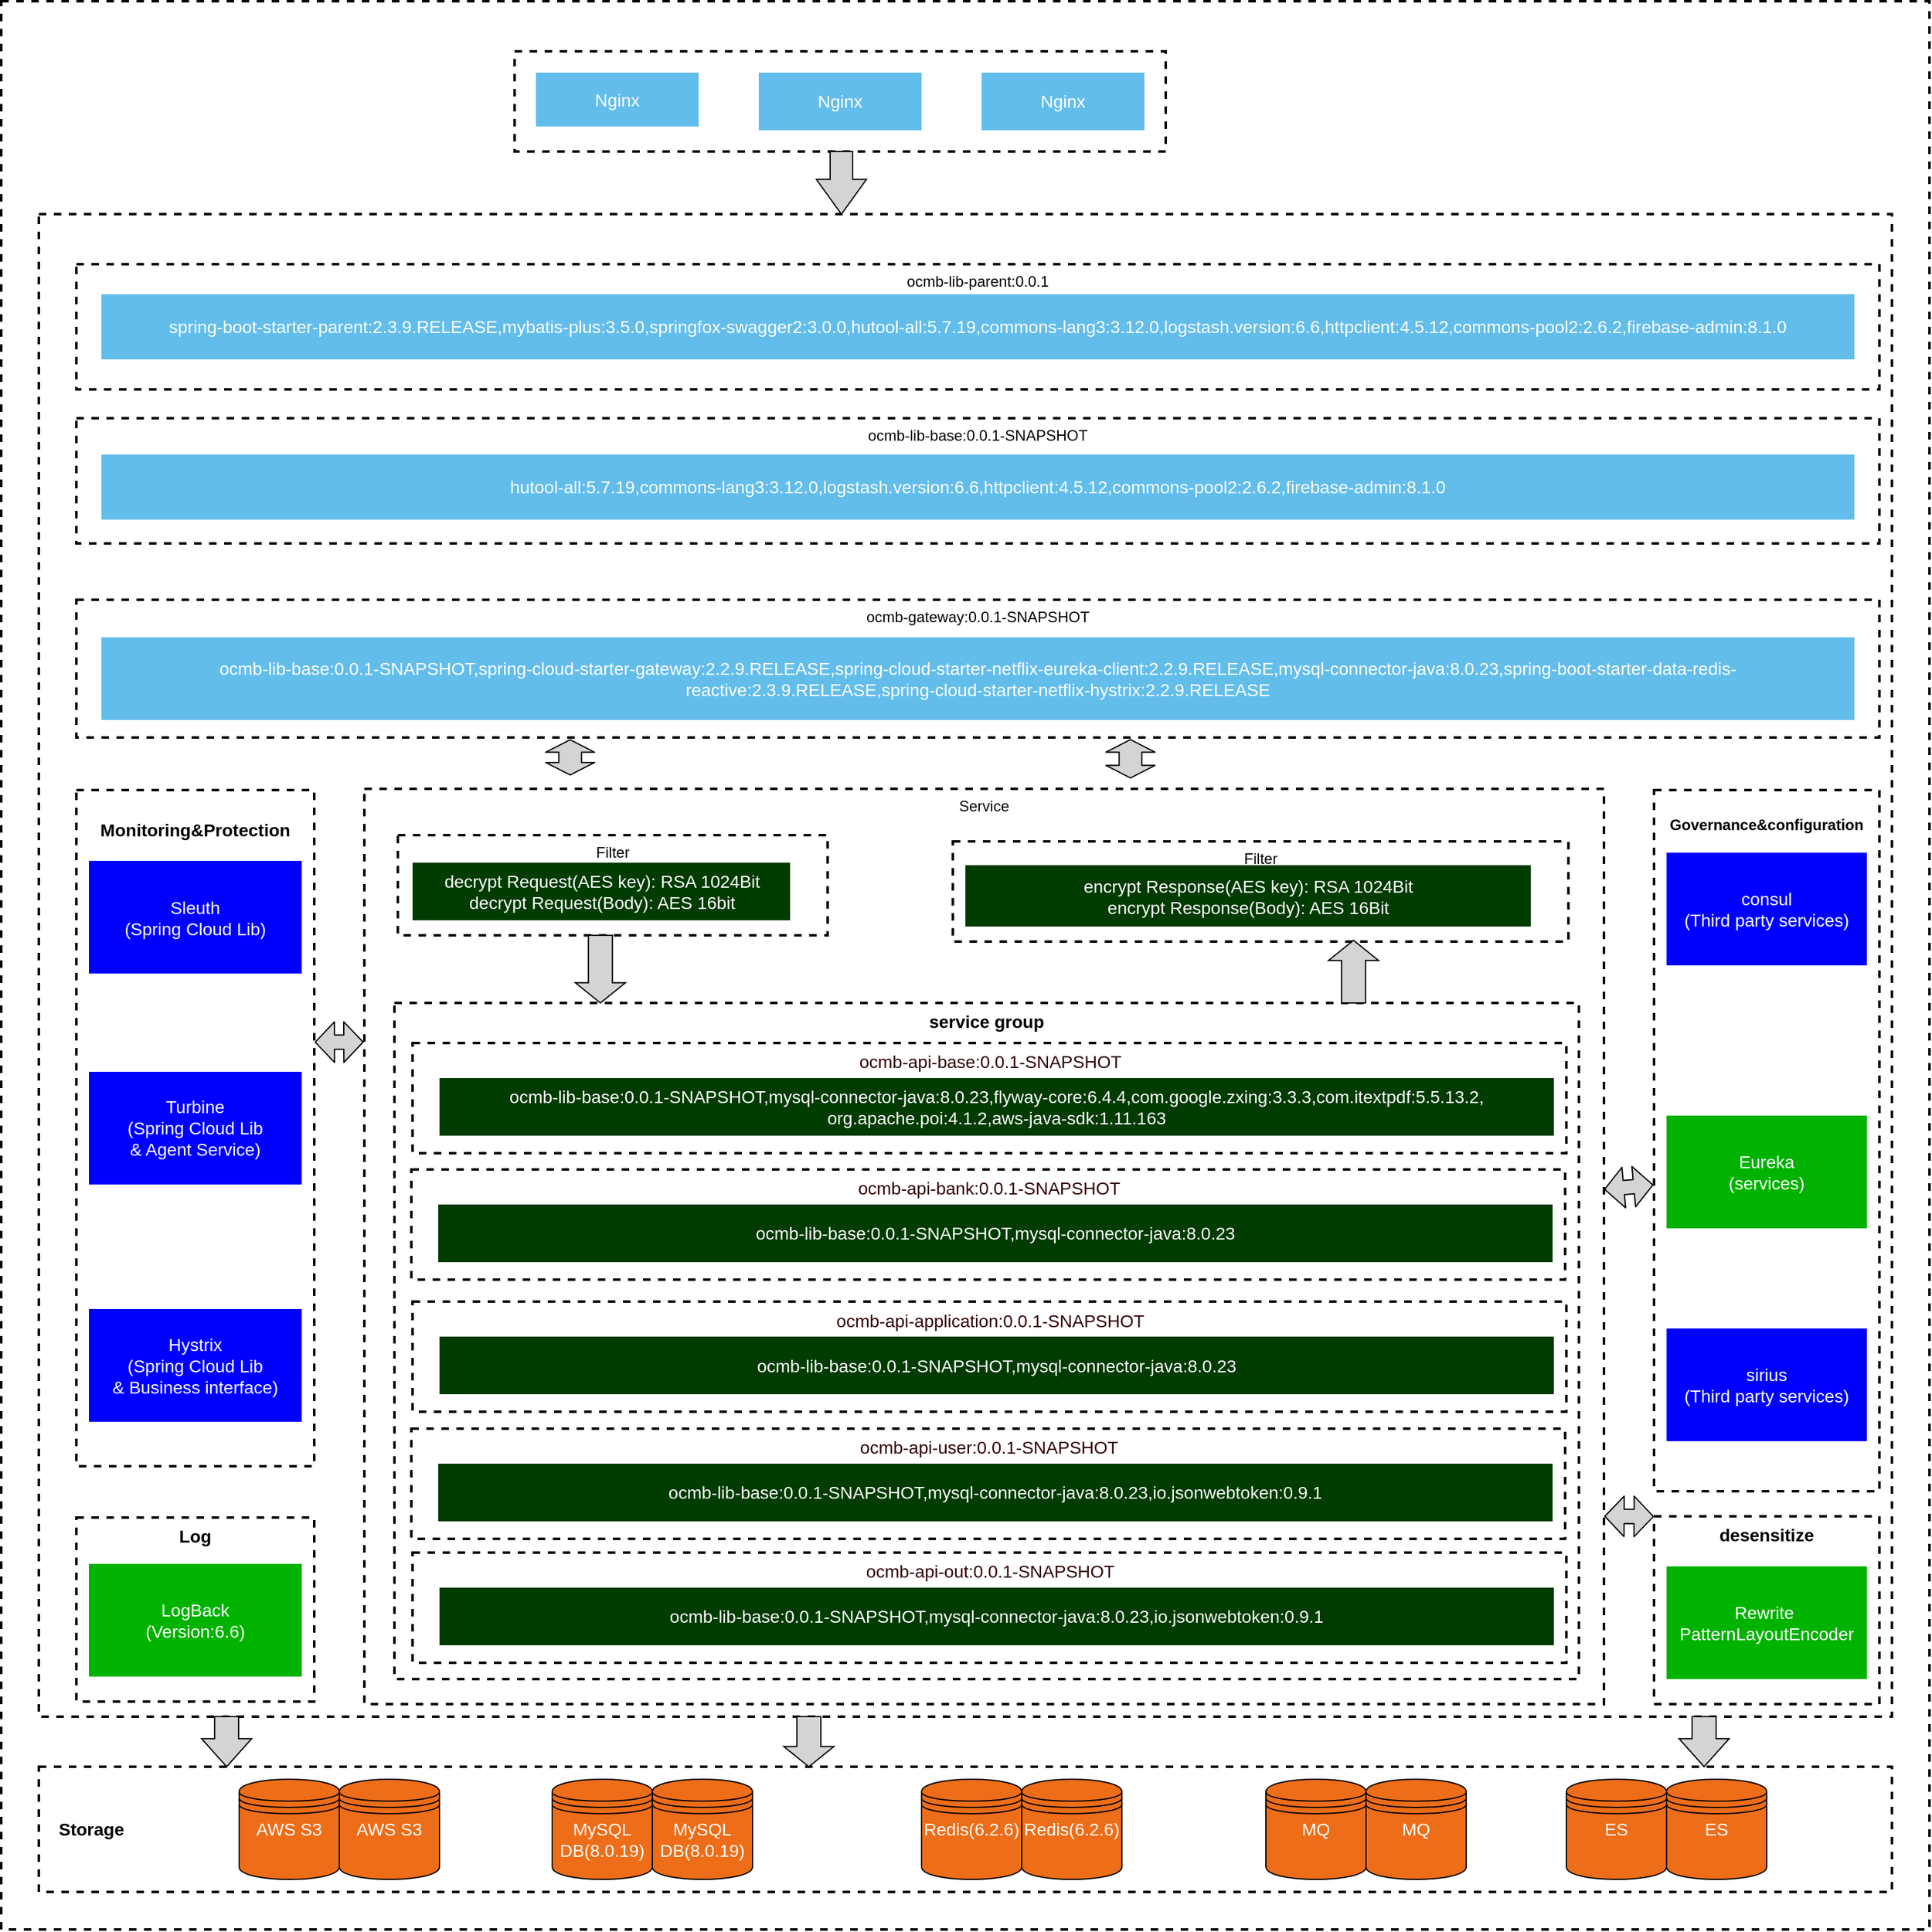 <mxfile version="20.3.7" type="github">
  <diagram id="OInQUNuNO3AYRQuPPQoJ" name="第 1 页">
    <mxGraphModel dx="2749" dy="1496" grid="1" gridSize="10" guides="1" tooltips="1" connect="1" arrows="1" fold="1" page="1" pageScale="1" pageWidth="1100" pageHeight="850" math="0" shadow="0">
      <root>
        <mxCell id="0" />
        <mxCell id="1" parent="0" />
        <mxCell id="YZQJs8RdpB4uuFci1MbI-19" value="" style="rounded=0;whiteSpace=wrap;html=1;dashed=1;strokeWidth=2;fillColor=none;" vertex="1" parent="1">
          <mxGeometry x="30" y="20" width="1540" height="1540" as="geometry" />
        </mxCell>
        <mxCell id="HXH1NVRYo9vW2IFRsBhu-3" value="" style="rounded=0;whiteSpace=wrap;html=1;dashed=1;strokeWidth=2;fillColor=none;" parent="1" vertex="1">
          <mxGeometry x="60" y="190" width="1480" height="1200" as="geometry" />
        </mxCell>
        <mxCell id="HXH1NVRYo9vW2IFRsBhu-28" value="ocmb-lib-base:0.0.1-SNAPSHOT,&lt;span style=&quot;background-color: initial;&quot;&gt;mysql-connector-java:8.0.23&lt;br&gt;&lt;/span&gt;" style="rounded=0;whiteSpace=wrap;html=1;dashed=1;strokeWidth=2;fillColor=#003B00;fontSize=14;fontColor=#FFFFFF;strokeColor=none;" parent="1" vertex="1">
          <mxGeometry x="380" y="1086.5" width="890" height="46" as="geometry" />
        </mxCell>
        <mxCell id="HXH1NVRYo9vW2IFRsBhu-27" value="&lt;font color=&quot;#330000&quot;&gt;&lt;span style=&quot;font-weight: 400;&quot;&gt;ocmb-api-application:0.0.1-SNAPSHOT&lt;/span&gt;&lt;/font&gt;" style="rounded=0;whiteSpace=wrap;html=1;dashed=1;strokeWidth=2;fillColor=none;verticalAlign=top;fontSize=14;fontStyle=1" parent="1" vertex="1">
          <mxGeometry x="358.5" y="1058.5" width="921.5" height="88" as="geometry" />
        </mxCell>
        <mxCell id="HXH1NVRYo9vW2IFRsBhu-19" value="&lt;span style=&quot;font-weight: 400;&quot;&gt;Service&lt;/span&gt;" style="rounded=0;whiteSpace=wrap;html=1;dashed=1;strokeWidth=2;fillColor=none;verticalAlign=top;fontStyle=1" parent="1" vertex="1">
          <mxGeometry x="320" y="649" width="990" height="731" as="geometry" />
        </mxCell>
        <mxCell id="HXH1NVRYo9vW2IFRsBhu-17" value="&lt;span style=&quot;font-weight: 400;&quot;&gt;ocmb-gateway:0.0.1-SNAPSHOT&lt;/span&gt;" style="rounded=0;whiteSpace=wrap;html=1;dashed=1;strokeWidth=2;fillColor=none;verticalAlign=top;fontStyle=1" parent="1" vertex="1">
          <mxGeometry x="90" y="498" width="1440" height="110" as="geometry" />
        </mxCell>
        <mxCell id="HXH1NVRYo9vW2IFRsBhu-16" value="&lt;span style=&quot;font-weight: 400;&quot;&gt;ocmb-lib-parent:0.0.1&lt;/span&gt;" style="rounded=0;whiteSpace=wrap;html=1;dashed=1;strokeWidth=2;fillColor=none;verticalAlign=top;fontStyle=1" parent="1" vertex="1">
          <mxGeometry x="90" y="230" width="1440" height="100" as="geometry" />
        </mxCell>
        <mxCell id="HXH1NVRYo9vW2IFRsBhu-15" value="&lt;span style=&quot;font-weight: 400;&quot;&gt;ocmb-lib-base:0.0.1-SNAPSHOT&lt;/span&gt;" style="rounded=0;whiteSpace=wrap;html=1;dashed=1;strokeWidth=2;fillColor=none;verticalAlign=top;fontStyle=1" parent="1" vertex="1">
          <mxGeometry x="90" y="353" width="1440" height="100" as="geometry" />
        </mxCell>
        <mxCell id="dbITkS7-5qgyu-br_rXh-1" value="&lt;br style=&quot;font-size: 14px;&quot;&gt;&lt;div&gt;Monitoring&amp;amp;&lt;span style=&quot;background-color: initial;&quot;&gt;Protection&lt;/span&gt;&lt;/div&gt;" style="rounded=0;whiteSpace=wrap;html=1;dashed=1;strokeWidth=2;fillColor=none;verticalAlign=top;fontSize=14;fontStyle=1" parent="1" vertex="1">
          <mxGeometry x="90" y="650" width="190" height="540" as="geometry" />
        </mxCell>
        <mxCell id="dbITkS7-5qgyu-br_rXh-2" value="" style="rounded=0;whiteSpace=wrap;html=1;dashed=1;strokeWidth=2;fillColor=none;" parent="1" vertex="1">
          <mxGeometry x="440" y="60" width="520" height="80" as="geometry" />
        </mxCell>
        <mxCell id="dbITkS7-5qgyu-br_rXh-4" value="&lt;br&gt;&lt;div&gt;Governance&amp;amp;configuration&lt;/div&gt;" style="rounded=0;whiteSpace=wrap;html=1;dashed=1;strokeWidth=2;fillColor=none;verticalAlign=top;fontStyle=1" parent="1" vertex="1">
          <mxGeometry x="1350" y="650" width="180" height="560" as="geometry" />
        </mxCell>
        <mxCell id="dbITkS7-5qgyu-br_rXh-6" value="　Storage" style="rounded=0;whiteSpace=wrap;html=1;dashed=1;strokeWidth=2;fillColor=none;align=left;fontSize=14;fontStyle=1" parent="1" vertex="1">
          <mxGeometry x="60" y="1430" width="1480" height="100" as="geometry" />
        </mxCell>
        <mxCell id="dbITkS7-5qgyu-br_rXh-8" value="service group" style="rounded=0;whiteSpace=wrap;html=1;dashed=1;strokeWidth=2;fillColor=none;verticalAlign=top;fontSize=14;fontStyle=1" parent="1" vertex="1">
          <mxGeometry x="344" y="820" width="946" height="540" as="geometry" />
        </mxCell>
        <mxCell id="dbITkS7-5qgyu-br_rXh-11" value="Sleuth&lt;br&gt;(Spring Cloud Lib)" style="rounded=0;whiteSpace=wrap;html=1;dashed=1;strokeWidth=2;fillColor=#0000FF;fontSize=14;strokeColor=none;fontColor=#FFFFFF;" parent="1" vertex="1">
          <mxGeometry x="100" y="706.5" width="170" height="90" as="geometry" />
        </mxCell>
        <mxCell id="dbITkS7-5qgyu-br_rXh-12" value="Turbine&lt;br&gt;(Spring Cloud Lib&lt;br&gt;&amp;amp; Agent Service)" style="rounded=0;whiteSpace=wrap;html=1;dashed=1;strokeWidth=2;fillColor=#0000FF;fontSize=14;strokeColor=none;fontColor=#FFFFFF;" parent="1" vertex="1">
          <mxGeometry x="100" y="875" width="170" height="90" as="geometry" />
        </mxCell>
        <mxCell id="dbITkS7-5qgyu-br_rXh-13" value="Hystrix&lt;br&gt;(Spring Cloud Lib&lt;br&gt;&amp;amp;&amp;nbsp;&lt;span style=&quot;background-color: initial;&quot;&gt;Business interface&lt;/span&gt;)" style="rounded=0;whiteSpace=wrap;html=1;dashed=1;strokeWidth=2;fillColor=#0000FF;fontSize=14;strokeColor=none;fontColor=#FFFFFF;" parent="1" vertex="1">
          <mxGeometry x="100" y="1064.5" width="170" height="90" as="geometry" />
        </mxCell>
        <mxCell id="dbITkS7-5qgyu-br_rXh-24" value="&lt;div&gt;ocmb-lib-base:0.0.1-SNAPSHOT,&lt;span style=&quot;background-color: initial;&quot;&gt;spring-cloud-starter-gateway:2.2.9.RELEASE,&lt;/span&gt;&lt;span style=&quot;background-color: initial;&quot;&gt;spring-cloud-starter-netflix-eureka-client:2.2.9.RELEASE,&lt;/span&gt;&lt;span style=&quot;background-color: initial;&quot;&gt;mysql-connector-java:8.0.23,&lt;/span&gt;&lt;span style=&quot;background-color: initial;&quot;&gt;spring-boot-starter-data-redis-reactive:2.3.9.RELEASE,&lt;/span&gt;&lt;span style=&quot;background-color: initial;&quot;&gt;spring-cloud-starter-netflix-hystrix:2.2.9.RELEASE&lt;/span&gt;&lt;/div&gt;" style="rounded=0;whiteSpace=wrap;html=1;dashed=1;strokeWidth=2;fillColor=#63BDEB;fontSize=14;fontColor=#FFFFFF;strokeColor=none;" parent="1" vertex="1">
          <mxGeometry x="110" y="528" width="1400" height="66" as="geometry" />
        </mxCell>
        <mxCell id="dbITkS7-5qgyu-br_rXh-26" value="Nginx&lt;br&gt;" style="rounded=0;whiteSpace=wrap;html=1;dashed=1;strokeWidth=2;fillColor=#63BDEB;fontSize=14;fontColor=#FFFFFF;strokeColor=none;" parent="1" vertex="1">
          <mxGeometry x="457" y="77" width="130" height="43" as="geometry" />
        </mxCell>
        <mxCell id="dbITkS7-5qgyu-br_rXh-27" value="Nginx" style="rounded=0;whiteSpace=wrap;html=1;dashed=1;strokeWidth=2;fillColor=#63BDEB;fontSize=14;fontColor=#FFFFFF;strokeColor=none;" parent="1" vertex="1">
          <mxGeometry x="635" y="77" width="130" height="46" as="geometry" />
        </mxCell>
        <mxCell id="dbITkS7-5qgyu-br_rXh-28" value="Nginx" style="rounded=0;whiteSpace=wrap;html=1;dashed=1;strokeWidth=2;fillColor=#63BDEB;fontSize=14;fontColor=#FFFFFF;strokeColor=none;" parent="1" vertex="1">
          <mxGeometry x="813" y="77" width="130" height="46" as="geometry" />
        </mxCell>
        <mxCell id="dbITkS7-5qgyu-br_rXh-33" value="consul&lt;br&gt;&lt;div&gt;(Third party services)&lt;/div&gt;" style="rounded=0;whiteSpace=wrap;html=1;dashed=1;strokeWidth=2;fillColor=#0000FF;fontSize=14;strokeColor=none;fontColor=#FFFFFF;" parent="1" vertex="1">
          <mxGeometry x="1360" y="700" width="160" height="90" as="geometry" />
        </mxCell>
        <mxCell id="dbITkS7-5qgyu-br_rXh-34" value="Eureka&lt;br&gt;&lt;div&gt;(services)&lt;/div&gt;" style="rounded=0;whiteSpace=wrap;html=1;dashed=1;strokeWidth=2;fillColor=#00B300;fontSize=14;strokeColor=none;fontColor=#FFFFFF;" parent="1" vertex="1">
          <mxGeometry x="1360" y="910" width="160" height="90" as="geometry" />
        </mxCell>
        <mxCell id="dbITkS7-5qgyu-br_rXh-35" value="&lt;div&gt;sirius&lt;/div&gt;&lt;div&gt;(Third party services)&lt;/div&gt;" style="rounded=0;whiteSpace=wrap;html=1;dashed=1;strokeWidth=2;fillColor=#0000FF;fontSize=14;strokeColor=none;fontColor=#FFFFFF;" parent="1" vertex="1">
          <mxGeometry x="1360" y="1080" width="160" height="90" as="geometry" />
        </mxCell>
        <mxCell id="dbITkS7-5qgyu-br_rXh-48" value="" style="group" parent="1" vertex="1" connectable="0">
          <mxGeometry x="220" y="1440" width="160" height="80" as="geometry" />
        </mxCell>
        <mxCell id="dbITkS7-5qgyu-br_rXh-49" value="AWS S3" style="shape=datastore;whiteSpace=wrap;html=1;strokeWidth=1;fillColor=#ED6D18;fontSize=14;fontColor=#FFFFFF;verticalAlign=top;" parent="dbITkS7-5qgyu-br_rXh-48" vertex="1">
          <mxGeometry width="80" height="80" as="geometry" />
        </mxCell>
        <mxCell id="dbITkS7-5qgyu-br_rXh-50" value="AWS S3" style="shape=datastore;whiteSpace=wrap;html=1;strokeWidth=1;fillColor=#ED6D18;fontSize=14;fontColor=#FFFFFF;verticalAlign=top;" parent="dbITkS7-5qgyu-br_rXh-48" vertex="1">
          <mxGeometry x="80" width="80" height="80" as="geometry" />
        </mxCell>
        <mxCell id="dbITkS7-5qgyu-br_rXh-51" value="" style="shape=flexArrow;endArrow=classic;startArrow=classic;html=1;fontSize=14;fontColor=#FFFFFF;width=18.14;startSize=2.989;endSize=2.989;exitX=0.166;exitY=-0.001;exitDx=0;exitDy=0;exitPerimeter=0;entryX=0.166;entryY=1.003;entryDx=0;entryDy=0;entryPerimeter=0;fillColor=#D4D4D4;" parent="1" edge="1">
          <mxGeometry width="50" height="50" relative="1" as="geometry">
            <mxPoint x="484.34" y="638.458" as="sourcePoint" />
            <mxPoint x="484.34" y="609.33" as="targetPoint" />
          </mxGeometry>
        </mxCell>
        <mxCell id="dbITkS7-5qgyu-br_rXh-52" value="" style="shape=flexArrow;endArrow=classic;startArrow=classic;html=1;fontSize=14;fontColor=#FFFFFF;width=18.14;startSize=2.989;endSize=2.989;exitX=0.166;exitY=-0.001;exitDx=0;exitDy=0;exitPerimeter=0;entryX=0.166;entryY=1.003;entryDx=0;entryDy=0;entryPerimeter=0;fillColor=#D4D4D4;" parent="1" edge="1">
          <mxGeometry width="50" height="50" relative="1" as="geometry">
            <mxPoint x="931.84" y="640.76" as="sourcePoint" />
            <mxPoint x="931.84" y="609.24" as="targetPoint" />
          </mxGeometry>
        </mxCell>
        <mxCell id="dbITkS7-5qgyu-br_rXh-53" value="" style="shape=flexArrow;endArrow=classic;startArrow=classic;html=1;fontSize=14;fontColor=#FFFFFF;width=11.395;startSize=4.8;endSize=4.8;fillColor=#D4D4D4;exitX=-0.002;exitY=0.563;exitDx=0;exitDy=0;exitPerimeter=0;" parent="1" source="dbITkS7-5qgyu-br_rXh-4" edge="1" target="HXH1NVRYo9vW2IFRsBhu-19">
          <mxGeometry width="50" height="50" relative="1" as="geometry">
            <mxPoint x="1329.84" y="881.26" as="sourcePoint" />
            <mxPoint x="1310.74" y="898.06" as="targetPoint" />
          </mxGeometry>
        </mxCell>
        <mxCell id="dbITkS7-5qgyu-br_rXh-54" value="" style="shape=flexArrow;endArrow=classic;startArrow=classic;html=1;fontSize=14;fontColor=#FFFFFF;width=11.395;startSize=4.8;endSize=4.8;exitX=0;exitY=0.459;exitDx=0;exitDy=0;exitPerimeter=0;entryX=1.001;entryY=0.441;entryDx=0;entryDy=0;entryPerimeter=0;fillColor=#D4D4D4;" parent="1" edge="1">
          <mxGeometry width="50" height="50" relative="1" as="geometry">
            <mxPoint x="319.5" y="851.23" as="sourcePoint" />
            <mxPoint x="280.24" y="851.34" as="targetPoint" />
          </mxGeometry>
        </mxCell>
        <mxCell id="dbITkS7-5qgyu-br_rXh-55" value="" style="html=1;shadow=0;dashed=0;align=center;verticalAlign=middle;shape=mxgraph.arrows2.arrow;dy=0.52;dx=22.43;direction=south;notch=0;strokeWidth=1;fillColor=#D4D4D4;fontSize=14;fontColor=#FFFFFF;" parent="1" vertex="1">
          <mxGeometry x="190" y="1390" width="40" height="40" as="geometry" />
        </mxCell>
        <mxCell id="dbITkS7-5qgyu-br_rXh-57" value="" style="html=1;shadow=0;dashed=0;align=center;verticalAlign=middle;shape=mxgraph.arrows2.arrow;dy=0.52;dx=22.43;direction=south;notch=0;strokeWidth=1;fillColor=#D4D4D4;fontSize=14;fontColor=#FFFFFF;" parent="1" vertex="1">
          <mxGeometry x="1370" y="1390" width="40" height="40" as="geometry" />
        </mxCell>
        <mxCell id="dbITkS7-5qgyu-br_rXh-58" value="" style="html=1;shadow=0;dashed=0;align=center;verticalAlign=middle;shape=mxgraph.arrows2.arrow;dy=0.52;dx=16.13;direction=south;notch=0;strokeWidth=1;fillColor=#D4D4D4;fontSize=14;fontColor=#FFFFFF;" parent="1" vertex="1">
          <mxGeometry x="655" y="1390" width="40" height="40" as="geometry" />
        </mxCell>
        <mxCell id="dbITkS7-5qgyu-br_rXh-60" value="" style="html=1;shadow=0;dashed=0;align=center;verticalAlign=middle;shape=mxgraph.arrows2.arrow;dy=0.55;dx=27.77;direction=south;notch=0;strokeWidth=1;fillColor=#D4D4D4;fontSize=14;fontColor=#FFFFFF;" parent="1" vertex="1">
          <mxGeometry x="681" y="140" width="40" height="50" as="geometry" />
        </mxCell>
        <mxCell id="K9CEAwhTjPx3oAWJmysk-20" value="Log" style="rounded=0;whiteSpace=wrap;html=1;dashed=1;strokeWidth=2;fillColor=none;verticalAlign=top;fontSize=14;fontStyle=1" parent="1" vertex="1">
          <mxGeometry x="90" y="1231" width="190" height="147" as="geometry" />
        </mxCell>
        <mxCell id="K9CEAwhTjPx3oAWJmysk-21" value="LogBack&lt;br&gt;(Version:6.6)" style="rounded=0;whiteSpace=wrap;html=1;dashed=1;strokeWidth=2;fillColor=#00B300;fontSize=14;strokeColor=none;fontColor=#FFFFFF;" parent="1" vertex="1">
          <mxGeometry x="100" y="1268" width="170" height="90" as="geometry" />
        </mxCell>
        <mxCell id="K9CEAwhTjPx3oAWJmysk-22" value="desensitize" style="rounded=0;whiteSpace=wrap;html=1;dashed=1;strokeWidth=2;fillColor=none;verticalAlign=top;fontSize=14;fontStyle=1" parent="1" vertex="1">
          <mxGeometry x="1350" y="1230" width="180" height="150" as="geometry" />
        </mxCell>
        <mxCell id="K9CEAwhTjPx3oAWJmysk-23" value="Rewrite&amp;nbsp;&lt;br&gt;PatternLayoutEncoder" style="rounded=0;whiteSpace=wrap;html=1;dashed=1;strokeWidth=2;fillColor=#00B300;fontSize=14;strokeColor=none;fontColor=#FFFFFF;" parent="1" vertex="1">
          <mxGeometry x="1360" y="1270" width="160" height="90" as="geometry" />
        </mxCell>
        <mxCell id="BRsfUav_ogNymGtZFSJZ-2" value="" style="shape=flexArrow;endArrow=classic;startArrow=classic;html=1;fontSize=14;fontColor=#FFFFFF;width=11.395;startSize=4.8;endSize=4.8;entryX=1;entryY=0.25;entryDx=0;entryDy=0;fillColor=#D4D4D4;exitX=-0.002;exitY=0.563;exitDx=0;exitDy=0;exitPerimeter=0;" parent="1" edge="1">
          <mxGeometry width="50" height="50" relative="1" as="geometry">
            <mxPoint x="1350" y="1230.2" as="sourcePoint" />
            <mxPoint x="1310.22" y="1230" as="targetPoint" />
          </mxGeometry>
        </mxCell>
        <mxCell id="HXH1NVRYo9vW2IFRsBhu-4" value="spring-boot-starter-parent:2.3.9.RELEASE,mybatis-plus:3.5.0,springfox-swagger2:3.0.0,&lt;span style=&quot;background-color: initial;&quot;&gt;hutool-all:5.7.19,&lt;/span&gt;&lt;span style=&quot;background-color: initial;&quot;&gt;commons-lang3:3.12.0,&lt;/span&gt;&lt;span style=&quot;background-color: initial;&quot;&gt;logstash.version:6.6,&lt;/span&gt;&lt;span style=&quot;background-color: initial;&quot;&gt;httpclient:4.5.12,&lt;/span&gt;&lt;span style=&quot;background-color: initial;&quot;&gt;commons-pool2:2.6.2,&lt;/span&gt;&lt;span style=&quot;background-color: initial;&quot;&gt;firebase-admin:8.1.0&lt;/span&gt;&lt;span style=&quot;background-color: initial;&quot;&gt;&lt;br&gt;&lt;/span&gt;" style="rounded=0;whiteSpace=wrap;html=1;dashed=1;strokeWidth=2;fillColor=#63BDEB;fontSize=14;fontColor=#FFFFFF;strokeColor=none;" parent="1" vertex="1">
          <mxGeometry x="110" y="254" width="1400" height="52" as="geometry" />
        </mxCell>
        <mxCell id="HXH1NVRYo9vW2IFRsBhu-11" value="&lt;span style=&quot;background-color: initial;&quot;&gt;hutool-all:5.7.19,&lt;/span&gt;&lt;span style=&quot;background-color: initial;&quot;&gt;commons-lang3:3.12.0,&lt;/span&gt;&lt;span style=&quot;background-color: initial;&quot;&gt;logstash.version:6.6,&lt;/span&gt;&lt;span style=&quot;background-color: initial;&quot;&gt;httpclient:4.5.12,&lt;/span&gt;&lt;span style=&quot;background-color: initial;&quot;&gt;commons-pool2:2.6.2,&lt;/span&gt;&lt;span style=&quot;background-color: initial;&quot;&gt;firebase-admin:8.1.0&lt;/span&gt;&lt;span style=&quot;background-color: initial;&quot;&gt;&lt;br&gt;&lt;/span&gt;" style="rounded=0;whiteSpace=wrap;html=1;dashed=1;strokeWidth=2;fillColor=#63BDEB;fontSize=14;fontColor=#FFFFFF;strokeColor=none;" parent="1" vertex="1">
          <mxGeometry x="110" y="382" width="1400" height="52" as="geometry" />
        </mxCell>
        <mxCell id="HXH1NVRYo9vW2IFRsBhu-18" value="&lt;span style=&quot;font-weight: 400;&quot;&gt;Filter&lt;/span&gt;" style="rounded=0;whiteSpace=wrap;html=1;dashed=1;strokeWidth=2;fillColor=none;verticalAlign=top;fontStyle=1" parent="1" vertex="1">
          <mxGeometry x="346.75" y="686" width="343.25" height="80" as="geometry" />
        </mxCell>
        <mxCell id="K9CEAwhTjPx3oAWJmysk-11" value="&lt;div&gt;decrypt Request(AES key): RSA 1024Bit&lt;/div&gt;&lt;div&gt;decrypt Request(Body): AES 16bit&lt;/div&gt;" style="rounded=0;whiteSpace=wrap;html=1;dashed=1;strokeWidth=2;fillColor=#003B00;fontSize=14;fontColor=#FFFFFF;strokeColor=none;" parent="1" vertex="1">
          <mxGeometry x="358.5" y="708" width="301.5" height="46" as="geometry" />
        </mxCell>
        <mxCell id="HXH1NVRYo9vW2IFRsBhu-20" value="&lt;span style=&quot;font-weight: 400;&quot;&gt;Filter&lt;/span&gt;" style="rounded=0;whiteSpace=wrap;html=1;dashed=1;strokeWidth=2;fillColor=none;verticalAlign=top;fontStyle=1" parent="1" vertex="1">
          <mxGeometry x="790" y="691" width="491.63" height="80" as="geometry" />
        </mxCell>
        <mxCell id="HXH1NVRYo9vW2IFRsBhu-21" value="&lt;div&gt;encrypt Response(AES key): RSA 1024Bit&lt;/div&gt;&lt;div&gt;encrypt Response(Body): AES 16Bit&lt;/div&gt;" style="rounded=0;whiteSpace=wrap;html=1;dashed=1;strokeWidth=2;fillColor=#003B00;fontSize=14;fontColor=#FFFFFF;strokeColor=none;" parent="1" vertex="1">
          <mxGeometry x="800" y="710" width="451.63" height="49" as="geometry" />
        </mxCell>
        <mxCell id="HXH1NVRYo9vW2IFRsBhu-22" value="" style="html=1;shadow=0;dashed=0;align=center;verticalAlign=middle;shape=mxgraph.arrows2.arrow;dy=0.52;dx=16.13;direction=south;notch=0;strokeWidth=1;fillColor=#D4D4D4;fontSize=14;fontColor=#FFFFFF;" parent="1" vertex="1">
          <mxGeometry x="488.5" y="766" width="40" height="54" as="geometry" />
        </mxCell>
        <mxCell id="HXH1NVRYo9vW2IFRsBhu-23" value="" style="html=1;shadow=0;dashed=0;align=center;verticalAlign=middle;shape=mxgraph.arrows2.arrow;dy=0.52;dx=16.13;direction=south;notch=0;strokeWidth=1;fillColor=#D4D4D4;fontSize=14;fontColor=#FFFFFF;rotation=-180;" parent="1" vertex="1">
          <mxGeometry x="1090.01" y="770" width="40" height="50" as="geometry" />
        </mxCell>
        <mxCell id="HXH1NVRYo9vW2IFRsBhu-24" value="&lt;font color=&quot;#330000&quot;&gt;&lt;span style=&quot;font-weight: 400;&quot;&gt;ocmb-api-base:0.0.1-SNAPSHOT&lt;/span&gt;&lt;/font&gt;" style="rounded=0;whiteSpace=wrap;html=1;dashed=1;strokeWidth=2;fillColor=none;verticalAlign=top;fontSize=14;fontStyle=1" parent="1" vertex="1">
          <mxGeometry x="358.5" y="852" width="921.5" height="88" as="geometry" />
        </mxCell>
        <mxCell id="dbITkS7-5qgyu-br_rXh-14" value="&lt;div&gt;ocmb-lib-base:0.0.1-SNAPSHOT,&lt;span style=&quot;background-color: initial;&quot;&gt;mysql-connector-java:8.0.23,&lt;/span&gt;&lt;span style=&quot;background-color: initial;&quot;&gt;flyway-core:6.4.4,&lt;/span&gt;&lt;span style=&quot;background-color: initial;&quot;&gt;com.google.zxing:3.3.3,&lt;/span&gt;&lt;span style=&quot;background-color: initial;&quot;&gt;com.itextpdf:5.5.13.2,&lt;/span&gt;&lt;/div&gt;&lt;div&gt;org.apache.poi:4.1.2,&lt;span style=&quot;background-color: initial;&quot;&gt;aws-java-sdk:1.11.163&lt;/span&gt;&lt;/div&gt;" style="rounded=0;whiteSpace=wrap;html=1;dashed=1;strokeWidth=2;fillColor=#003B00;fontSize=14;fontColor=#FFFFFF;strokeColor=none;" parent="1" vertex="1">
          <mxGeometry x="380" y="880" width="890" height="46" as="geometry" />
        </mxCell>
        <mxCell id="HXH1NVRYo9vW2IFRsBhu-25" value="&lt;font color=&quot;#330000&quot;&gt;&lt;span style=&quot;font-weight: 400;&quot;&gt;ocmb-api-bank:0.0.1-SNAPSHOT&lt;/span&gt;&lt;/font&gt;" style="rounded=0;whiteSpace=wrap;html=1;dashed=1;strokeWidth=2;fillColor=none;verticalAlign=top;fontSize=14;fontStyle=1" parent="1" vertex="1">
          <mxGeometry x="357.5" y="953" width="921.5" height="88" as="geometry" />
        </mxCell>
        <mxCell id="HXH1NVRYo9vW2IFRsBhu-26" value="ocmb-lib-base:0.0.1-SNAPSHOT,&lt;span style=&quot;background-color: initial;&quot;&gt;mysql-connector-java:8.0.23&lt;br&gt;&lt;/span&gt;" style="rounded=0;whiteSpace=wrap;html=1;dashed=1;strokeWidth=2;fillColor=#003B00;fontSize=14;fontColor=#FFFFFF;strokeColor=none;" parent="1" vertex="1">
          <mxGeometry x="379" y="981" width="890" height="46" as="geometry" />
        </mxCell>
        <mxCell id="YZQJs8RdpB4uuFci1MbI-2" value="&lt;font color=&quot;#330000&quot;&gt;&lt;span style=&quot;font-weight: 400;&quot;&gt;ocmb-api-user:0.0.1-SNAPSHOT&lt;/span&gt;&lt;/font&gt;" style="rounded=0;whiteSpace=wrap;html=1;dashed=1;strokeWidth=2;fillColor=none;verticalAlign=top;fontSize=14;fontStyle=1" vertex="1" parent="1">
          <mxGeometry x="357.5" y="1160" width="921.5" height="88" as="geometry" />
        </mxCell>
        <mxCell id="YZQJs8RdpB4uuFci1MbI-1" value="ocmb-lib-base:0.0.1-SNAPSHOT,&lt;span style=&quot;background-color: initial;&quot;&gt;mysql-connector-java:8.0.23,io.jsonwebtoken:0.9.1&lt;br&gt;&lt;/span&gt;" style="rounded=0;whiteSpace=wrap;html=1;dashed=1;strokeWidth=2;fillColor=#003B00;fontSize=14;fontColor=#FFFFFF;strokeColor=none;" vertex="1" parent="1">
          <mxGeometry x="379" y="1188" width="890" height="46" as="geometry" />
        </mxCell>
        <mxCell id="YZQJs8RdpB4uuFci1MbI-3" value="&lt;font color=&quot;#330000&quot;&gt;&lt;span style=&quot;font-weight: 400;&quot;&gt;ocmb-api-out:0.0.1-SNAPSHOT&lt;/span&gt;&lt;/font&gt;" style="rounded=0;whiteSpace=wrap;html=1;dashed=1;strokeWidth=2;fillColor=none;verticalAlign=top;fontSize=14;fontStyle=1" vertex="1" parent="1">
          <mxGeometry x="358.5" y="1259" width="921.5" height="88" as="geometry" />
        </mxCell>
        <mxCell id="YZQJs8RdpB4uuFci1MbI-4" value="ocmb-lib-base:0.0.1-SNAPSHOT,&lt;span style=&quot;background-color: initial;&quot;&gt;mysql-connector-java:8.0.23,io.jsonwebtoken:0.9.1&lt;br&gt;&lt;/span&gt;" style="rounded=0;whiteSpace=wrap;html=1;dashed=1;strokeWidth=2;fillColor=#003B00;fontSize=14;fontColor=#FFFFFF;strokeColor=none;" vertex="1" parent="1">
          <mxGeometry x="380" y="1287" width="890" height="46" as="geometry" />
        </mxCell>
        <mxCell id="YZQJs8RdpB4uuFci1MbI-5" value="" style="group" vertex="1" connectable="0" parent="1">
          <mxGeometry x="470" y="1440" width="160" height="80" as="geometry" />
        </mxCell>
        <mxCell id="YZQJs8RdpB4uuFci1MbI-6" value="MySQL&lt;br&gt;DB(8.0.19)" style="shape=datastore;whiteSpace=wrap;html=1;strokeWidth=1;fillColor=#ED6D18;fontSize=14;fontColor=#FFFFFF;verticalAlign=top;" vertex="1" parent="YZQJs8RdpB4uuFci1MbI-5">
          <mxGeometry width="80" height="80" as="geometry" />
        </mxCell>
        <mxCell id="YZQJs8RdpB4uuFci1MbI-7" value="MySQL&lt;br&gt;DB(8.0.19)" style="shape=datastore;whiteSpace=wrap;html=1;strokeWidth=1;fillColor=#ED6D18;fontSize=14;fontColor=#FFFFFF;verticalAlign=top;" vertex="1" parent="YZQJs8RdpB4uuFci1MbI-5">
          <mxGeometry x="80" width="80" height="80" as="geometry" />
        </mxCell>
        <mxCell id="YZQJs8RdpB4uuFci1MbI-8" value="" style="group" vertex="1" connectable="0" parent="1">
          <mxGeometry x="765" y="1440" width="160" height="80" as="geometry" />
        </mxCell>
        <mxCell id="YZQJs8RdpB4uuFci1MbI-9" value="Redis(6.2.6)" style="shape=datastore;whiteSpace=wrap;html=1;strokeWidth=1;fillColor=#ED6D18;fontSize=14;fontColor=#FFFFFF;verticalAlign=top;" vertex="1" parent="YZQJs8RdpB4uuFci1MbI-8">
          <mxGeometry width="80" height="80" as="geometry" />
        </mxCell>
        <mxCell id="YZQJs8RdpB4uuFci1MbI-10" value="Redis(6.2.6)" style="shape=datastore;whiteSpace=wrap;html=1;strokeWidth=1;fillColor=#ED6D18;fontSize=14;fontColor=#FFFFFF;verticalAlign=top;" vertex="1" parent="YZQJs8RdpB4uuFci1MbI-8">
          <mxGeometry x="80" width="80" height="80" as="geometry" />
        </mxCell>
        <mxCell id="YZQJs8RdpB4uuFci1MbI-11" value="" style="group" vertex="1" connectable="0" parent="1">
          <mxGeometry x="1040" y="1440" width="160" height="80" as="geometry" />
        </mxCell>
        <mxCell id="YZQJs8RdpB4uuFci1MbI-12" value="MQ" style="shape=datastore;whiteSpace=wrap;html=1;strokeWidth=1;fillColor=#ED6D18;fontSize=14;fontColor=#FFFFFF;verticalAlign=top;" vertex="1" parent="YZQJs8RdpB4uuFci1MbI-11">
          <mxGeometry width="80" height="80" as="geometry" />
        </mxCell>
        <mxCell id="YZQJs8RdpB4uuFci1MbI-13" value="MQ" style="shape=datastore;whiteSpace=wrap;html=1;strokeWidth=1;fillColor=#ED6D18;fontSize=14;fontColor=#FFFFFF;verticalAlign=top;" vertex="1" parent="YZQJs8RdpB4uuFci1MbI-11">
          <mxGeometry x="80" width="80" height="80" as="geometry" />
        </mxCell>
        <mxCell id="YZQJs8RdpB4uuFci1MbI-14" value="" style="group" vertex="1" connectable="0" parent="1">
          <mxGeometry x="1280" y="1440" width="160" height="80" as="geometry" />
        </mxCell>
        <mxCell id="YZQJs8RdpB4uuFci1MbI-15" value="ES" style="shape=datastore;whiteSpace=wrap;html=1;strokeWidth=1;fillColor=#ED6D18;fontSize=14;fontColor=#FFFFFF;verticalAlign=top;" vertex="1" parent="YZQJs8RdpB4uuFci1MbI-14">
          <mxGeometry width="80" height="80" as="geometry" />
        </mxCell>
        <mxCell id="YZQJs8RdpB4uuFci1MbI-16" value="ES" style="shape=datastore;whiteSpace=wrap;html=1;strokeWidth=1;fillColor=#ED6D18;fontSize=14;fontColor=#FFFFFF;verticalAlign=top;" vertex="1" parent="YZQJs8RdpB4uuFci1MbI-14">
          <mxGeometry x="80" width="80" height="80" as="geometry" />
        </mxCell>
      </root>
    </mxGraphModel>
  </diagram>
</mxfile>
